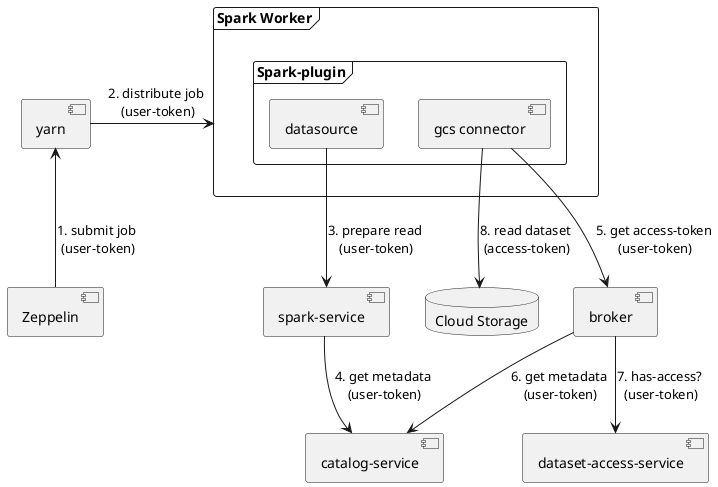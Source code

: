@startuml

[yarn] as yarn
[Zeppelin] as zeppelin
[dataset-access-service] as da_s
[catalog-service] as catalog
[spark-service] as sp_s
[broker] as broker
database "Cloud Storage" as gcs {
}
frame "Spark Worker" as worker {
  frame "Spark-plugin" {
    [datasource] as datasource
    [gcs connector] as gcs_connector
  }
}

zeppelin -u-> yarn : 1. submit job\n (user-token)
yarn -> worker : 2. distribute job\n (user-token)
datasource --> sp_s : 3. prepare read\n (user-token)
sp_s --> catalog : 4. get metadata\n (user-token)
gcs_connector --> broker : 5. get access-token\n (user-token)
broker --> catalog : 6. get metadata\n (user-token)
broker --> da_s : 7. has-access?\n (user-token)
gcs_connector --> gcs : 8. read dataset\n (access-token)


@enduml